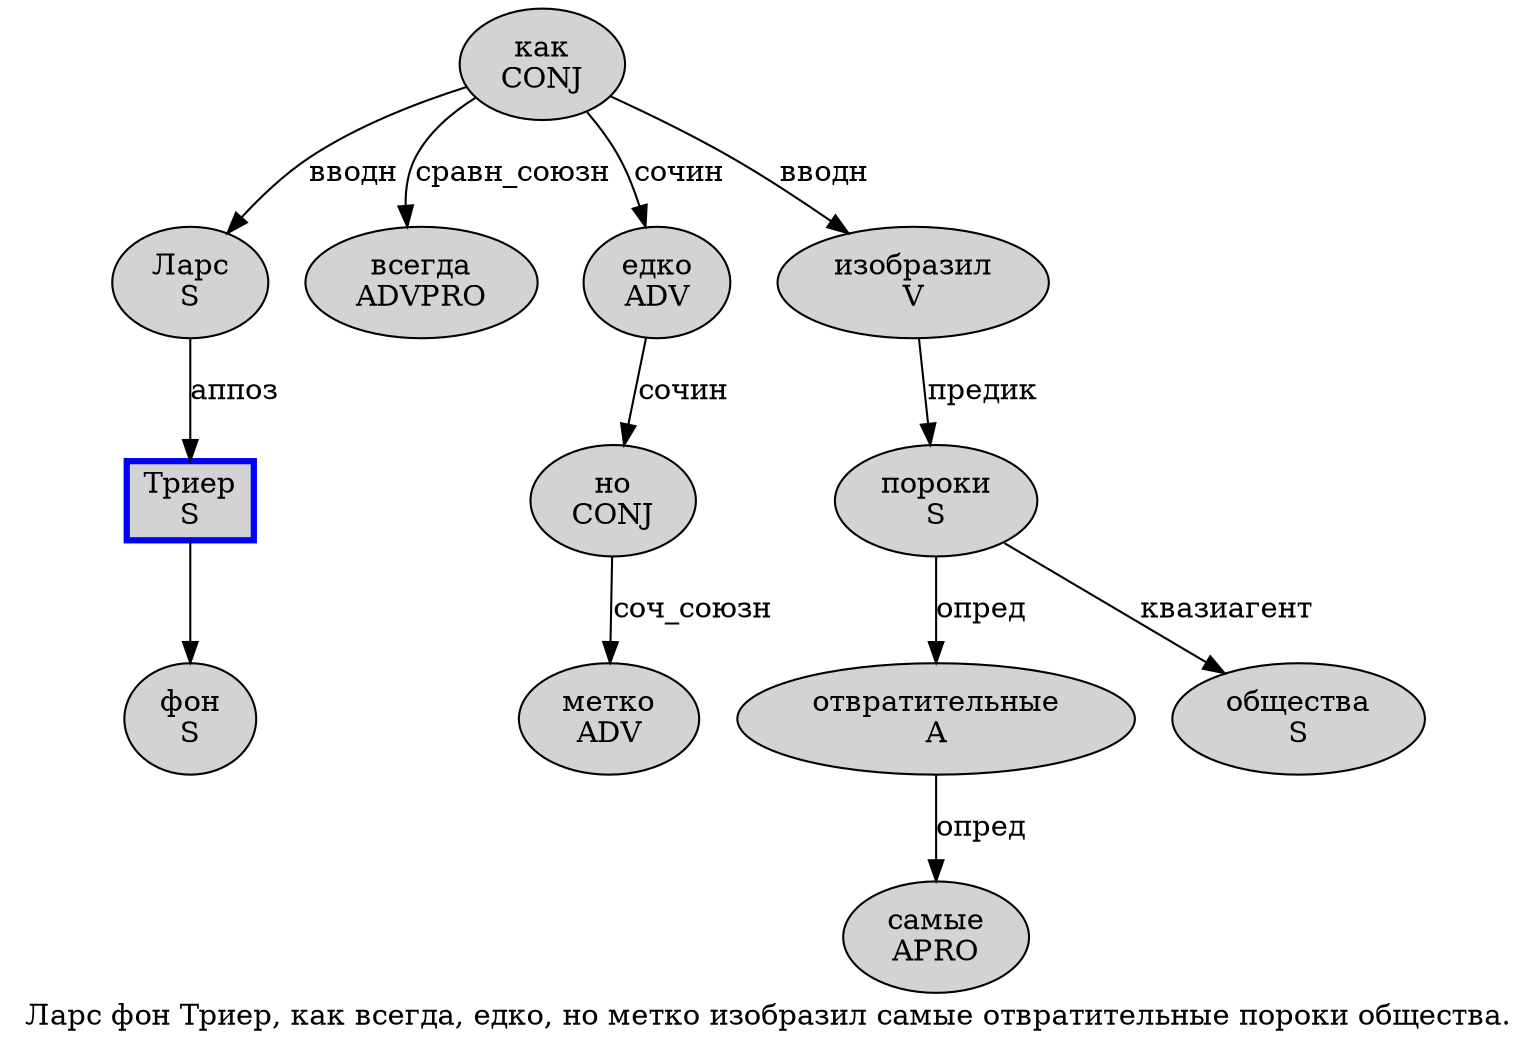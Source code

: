 digraph SENTENCE_31 {
	graph [label="Ларс фон Триер, как всегда, едко, но метко изобразил самые отвратительные пороки общества."]
	node [style=filled]
		0 [label="Ларс
S" color="" fillcolor=lightgray penwidth=1 shape=ellipse]
		1 [label="фон
S" color="" fillcolor=lightgray penwidth=1 shape=ellipse]
		2 [label="Триер
S" color=blue fillcolor=lightgray penwidth=3 shape=box]
		4 [label="как
CONJ" color="" fillcolor=lightgray penwidth=1 shape=ellipse]
		5 [label="всегда
ADVPRO" color="" fillcolor=lightgray penwidth=1 shape=ellipse]
		7 [label="едко
ADV" color="" fillcolor=lightgray penwidth=1 shape=ellipse]
		9 [label="но
CONJ" color="" fillcolor=lightgray penwidth=1 shape=ellipse]
		10 [label="метко
ADV" color="" fillcolor=lightgray penwidth=1 shape=ellipse]
		11 [label="изобразил
V" color="" fillcolor=lightgray penwidth=1 shape=ellipse]
		12 [label="самые
APRO" color="" fillcolor=lightgray penwidth=1 shape=ellipse]
		13 [label="отвратительные
A" color="" fillcolor=lightgray penwidth=1 shape=ellipse]
		14 [label="пороки
S" color="" fillcolor=lightgray penwidth=1 shape=ellipse]
		15 [label="общества
S" color="" fillcolor=lightgray penwidth=1 shape=ellipse]
			11 -> 14 [label="предик"]
			2 -> 1
			9 -> 10 [label="соч_союзн"]
			7 -> 9 [label="сочин"]
			13 -> 12 [label="опред"]
			14 -> 13 [label="опред"]
			14 -> 15 [label="квазиагент"]
			4 -> 0 [label="вводн"]
			4 -> 5 [label="сравн_союзн"]
			4 -> 7 [label="сочин"]
			4 -> 11 [label="вводн"]
			0 -> 2 [label="аппоз"]
}